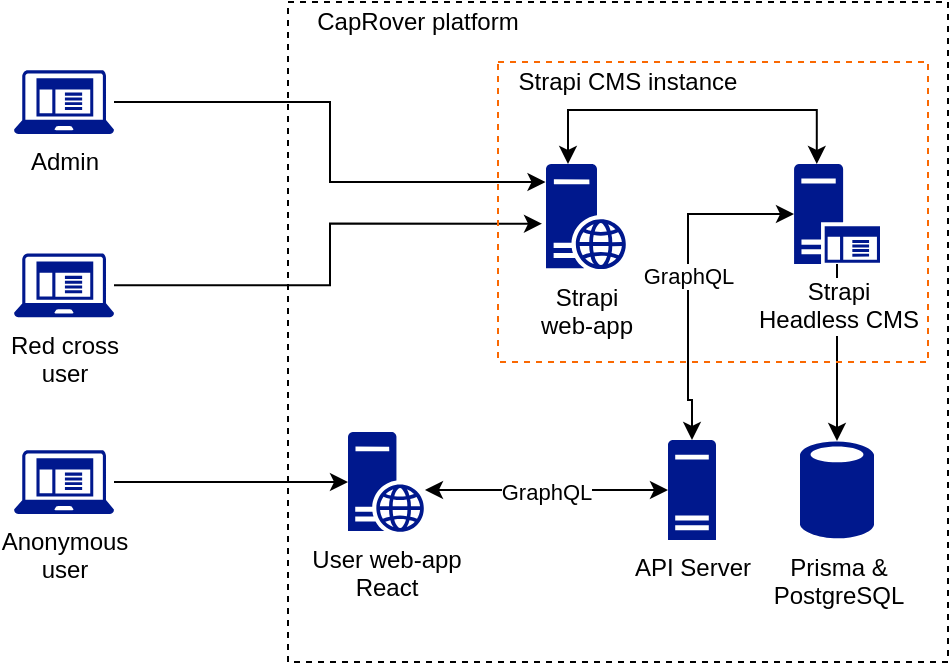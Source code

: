 <mxfile version="21.3.7" type="device">
  <diagram name="Seite-1" id="MZ1kUDQN69AVvS5dY7NI">
    <mxGraphModel dx="498" dy="430" grid="1" gridSize="10" guides="1" tooltips="1" connect="1" arrows="1" fold="1" page="1" pageScale="1" pageWidth="827" pageHeight="1169" math="0" shadow="0">
      <root>
        <mxCell id="0" />
        <mxCell id="1" parent="0" />
        <mxCell id="i2HNRhGh6LUMWlGT2oV3-36" value="" style="whiteSpace=wrap;html=1;aspect=fixed;fillColor=none;dashed=1;" parent="1" vertex="1">
          <mxGeometry x="300" y="250" width="330" height="330" as="geometry" />
        </mxCell>
        <mxCell id="i2HNRhGh6LUMWlGT2oV3-32" style="edgeStyle=orthogonalEdgeStyle;rounded=0;orthogonalLoop=1;jettySize=auto;html=1;entryX=0;entryY=0.5;entryDx=0;entryDy=0;entryPerimeter=0;" parent="1" source="i2HNRhGh6LUMWlGT2oV3-5" target="i2HNRhGh6LUMWlGT2oV3-22" edge="1">
          <mxGeometry relative="1" as="geometry" />
        </mxCell>
        <mxCell id="i2HNRhGh6LUMWlGT2oV3-5" value="Anonymous&lt;br&gt;user" style="sketch=0;aspect=fixed;pointerEvents=1;shadow=0;dashed=0;html=1;strokeColor=none;labelPosition=center;verticalLabelPosition=bottom;verticalAlign=top;align=center;fillColor=#00188D;shape=mxgraph.mscae.enterprise.client_application" parent="1" vertex="1">
          <mxGeometry x="163" y="474" width="50" height="32" as="geometry" />
        </mxCell>
        <mxCell id="RoIQPY_eQTx0TuyWY-SE-8" style="edgeStyle=orthogonalEdgeStyle;rounded=0;orthogonalLoop=1;jettySize=auto;html=1;entryX=-0.05;entryY=0.567;entryDx=0;entryDy=0;entryPerimeter=0;" edge="1" parent="1" source="i2HNRhGh6LUMWlGT2oV3-6" target="i2HNRhGh6LUMWlGT2oV3-24">
          <mxGeometry relative="1" as="geometry" />
        </mxCell>
        <mxCell id="i2HNRhGh6LUMWlGT2oV3-6" value="Red cross&lt;br&gt;user" style="sketch=0;aspect=fixed;pointerEvents=1;shadow=0;dashed=0;html=1;strokeColor=none;labelPosition=center;verticalLabelPosition=bottom;verticalAlign=top;align=center;fillColor=#00188D;shape=mxgraph.mscae.enterprise.client_application" parent="1" vertex="1">
          <mxGeometry x="163" y="375.63" width="50" height="32" as="geometry" />
        </mxCell>
        <mxCell id="i2HNRhGh6LUMWlGT2oV3-27" style="edgeStyle=orthogonalEdgeStyle;rounded=0;orthogonalLoop=1;jettySize=auto;html=1;entryX=-0.006;entryY=0.171;entryDx=0;entryDy=0;entryPerimeter=0;" parent="1" source="i2HNRhGh6LUMWlGT2oV3-8" target="i2HNRhGh6LUMWlGT2oV3-24" edge="1">
          <mxGeometry relative="1" as="geometry" />
        </mxCell>
        <mxCell id="i2HNRhGh6LUMWlGT2oV3-8" value="Admin" style="sketch=0;aspect=fixed;pointerEvents=1;shadow=0;dashed=0;html=1;strokeColor=none;labelPosition=center;verticalLabelPosition=bottom;verticalAlign=top;align=center;fillColor=#00188D;shape=mxgraph.mscae.enterprise.client_application" parent="1" vertex="1">
          <mxGeometry x="163" y="284" width="50" height="32" as="geometry" />
        </mxCell>
        <mxCell id="i2HNRhGh6LUMWlGT2oV3-11" value="Prisma &amp;amp;&lt;br&gt;PostgreSQL" style="sketch=0;aspect=fixed;pointerEvents=1;shadow=0;dashed=0;html=1;strokeColor=none;labelPosition=center;verticalLabelPosition=bottom;verticalAlign=top;align=center;fillColor=#00188D;shape=mxgraph.mscae.enterprise.database_generic" parent="1" vertex="1">
          <mxGeometry x="556" y="469" width="37" height="50" as="geometry" />
        </mxCell>
        <mxCell id="i2HNRhGh6LUMWlGT2oV3-41" style="edgeStyle=orthogonalEdgeStyle;rounded=0;orthogonalLoop=1;jettySize=auto;html=1;entryX=1.013;entryY=0.58;entryDx=0;entryDy=0;entryPerimeter=0;startArrow=classic;startFill=1;" parent="1" source="i2HNRhGh6LUMWlGT2oV3-12" target="i2HNRhGh6LUMWlGT2oV3-22" edge="1">
          <mxGeometry relative="1" as="geometry" />
        </mxCell>
        <mxCell id="i2HNRhGh6LUMWlGT2oV3-42" value="GraphQL" style="edgeLabel;html=1;align=center;verticalAlign=middle;resizable=0;points=[];" parent="i2HNRhGh6LUMWlGT2oV3-41" vertex="1" connectable="0">
          <mxGeometry x="0.005" y="1" relative="1" as="geometry">
            <mxPoint as="offset" />
          </mxGeometry>
        </mxCell>
        <mxCell id="i2HNRhGh6LUMWlGT2oV3-20" style="edgeStyle=orthogonalEdgeStyle;rounded=0;orthogonalLoop=1;jettySize=auto;html=1;entryX=0.5;entryY=0.01;entryDx=0;entryDy=0;entryPerimeter=0;" parent="1" source="i2HNRhGh6LUMWlGT2oV3-14" target="i2HNRhGh6LUMWlGT2oV3-11" edge="1">
          <mxGeometry relative="1" as="geometry" />
        </mxCell>
        <mxCell id="i2HNRhGh6LUMWlGT2oV3-14" value="Strapi&lt;br&gt;Headless CMS" style="sketch=0;aspect=fixed;pointerEvents=1;shadow=0;dashed=0;html=1;strokeColor=none;labelPosition=center;verticalLabelPosition=bottom;verticalAlign=top;align=center;fillColor=#00188D;shape=mxgraph.mscae.enterprise.application_server;labelBackgroundColor=default;" parent="1" vertex="1">
          <mxGeometry x="553" y="331" width="43" height="50" as="geometry" />
        </mxCell>
        <mxCell id="i2HNRhGh6LUMWlGT2oV3-22" value="User web-app&lt;br&gt;React" style="sketch=0;aspect=fixed;pointerEvents=1;shadow=0;dashed=0;html=1;strokeColor=none;labelPosition=center;verticalLabelPosition=bottom;verticalAlign=top;align=center;fillColor=#00188D;shape=mxgraph.mscae.enterprise.web_server" parent="1" vertex="1">
          <mxGeometry x="330" y="465" width="38" height="50" as="geometry" />
        </mxCell>
        <mxCell id="i2HNRhGh6LUMWlGT2oV3-30" style="edgeStyle=orthogonalEdgeStyle;rounded=0;orthogonalLoop=1;jettySize=auto;html=1;entryX=0.265;entryY=0;entryDx=0;entryDy=0;entryPerimeter=0;startArrow=classic;startFill=1;" parent="1" source="i2HNRhGh6LUMWlGT2oV3-24" target="i2HNRhGh6LUMWlGT2oV3-14" edge="1">
          <mxGeometry relative="1" as="geometry">
            <Array as="points">
              <mxPoint x="440" y="304" />
              <mxPoint x="564" y="304" />
            </Array>
          </mxGeometry>
        </mxCell>
        <mxCell id="i2HNRhGh6LUMWlGT2oV3-24" value="Strapi&lt;br&gt;web-app" style="sketch=0;aspect=fixed;pointerEvents=1;shadow=0;dashed=0;html=1;strokeColor=none;labelPosition=center;verticalLabelPosition=bottom;verticalAlign=top;align=center;fillColor=#00188D;shape=mxgraph.mscae.enterprise.web_server" parent="1" vertex="1">
          <mxGeometry x="429" y="331" width="40" height="52.63" as="geometry" />
        </mxCell>
        <mxCell id="i2HNRhGh6LUMWlGT2oV3-43" value="CapRover platform" style="rounded=0;whiteSpace=wrap;html=1;fillColor=none;strokeColor=none;" parent="1" vertex="1">
          <mxGeometry x="290" y="250" width="150" height="20" as="geometry" />
        </mxCell>
        <mxCell id="RoIQPY_eQTx0TuyWY-SE-7" value="GraphQL" style="edgeStyle=orthogonalEdgeStyle;rounded=0;orthogonalLoop=1;jettySize=auto;html=1;entryX=0;entryY=0.5;entryDx=0;entryDy=0;entryPerimeter=0;startArrow=classic;startFill=1;" edge="1" parent="1">
          <mxGeometry relative="1" as="geometry">
            <mxPoint x="502" y="469" as="sourcePoint" />
            <mxPoint x="553" y="356" as="targetPoint" />
            <Array as="points">
              <mxPoint x="502" y="449" />
              <mxPoint x="500" y="449" />
              <mxPoint x="500" y="356" />
            </Array>
          </mxGeometry>
        </mxCell>
        <mxCell id="i2HNRhGh6LUMWlGT2oV3-12" value="API Server" style="sketch=0;aspect=fixed;pointerEvents=1;shadow=0;dashed=0;html=1;strokeColor=none;labelPosition=center;verticalLabelPosition=bottom;verticalAlign=top;align=center;fillColor=#00188D;shape=mxgraph.mscae.enterprise.server_generic" parent="1" vertex="1">
          <mxGeometry x="490" y="469" width="24" height="50" as="geometry" />
        </mxCell>
        <mxCell id="RoIQPY_eQTx0TuyWY-SE-10" value="" style="rounded=0;whiteSpace=wrap;html=1;fillColor=none;dashed=1;fontColor=#ffffff;strokeColor=#fa6801;" vertex="1" parent="1">
          <mxGeometry x="405" y="280" width="215" height="150" as="geometry" />
        </mxCell>
        <mxCell id="RoIQPY_eQTx0TuyWY-SE-11" value="Strapi CMS instance" style="rounded=0;whiteSpace=wrap;html=1;fillColor=none;strokeColor=none;" vertex="1" parent="1">
          <mxGeometry x="410" y="280" width="120" height="20" as="geometry" />
        </mxCell>
      </root>
    </mxGraphModel>
  </diagram>
</mxfile>
